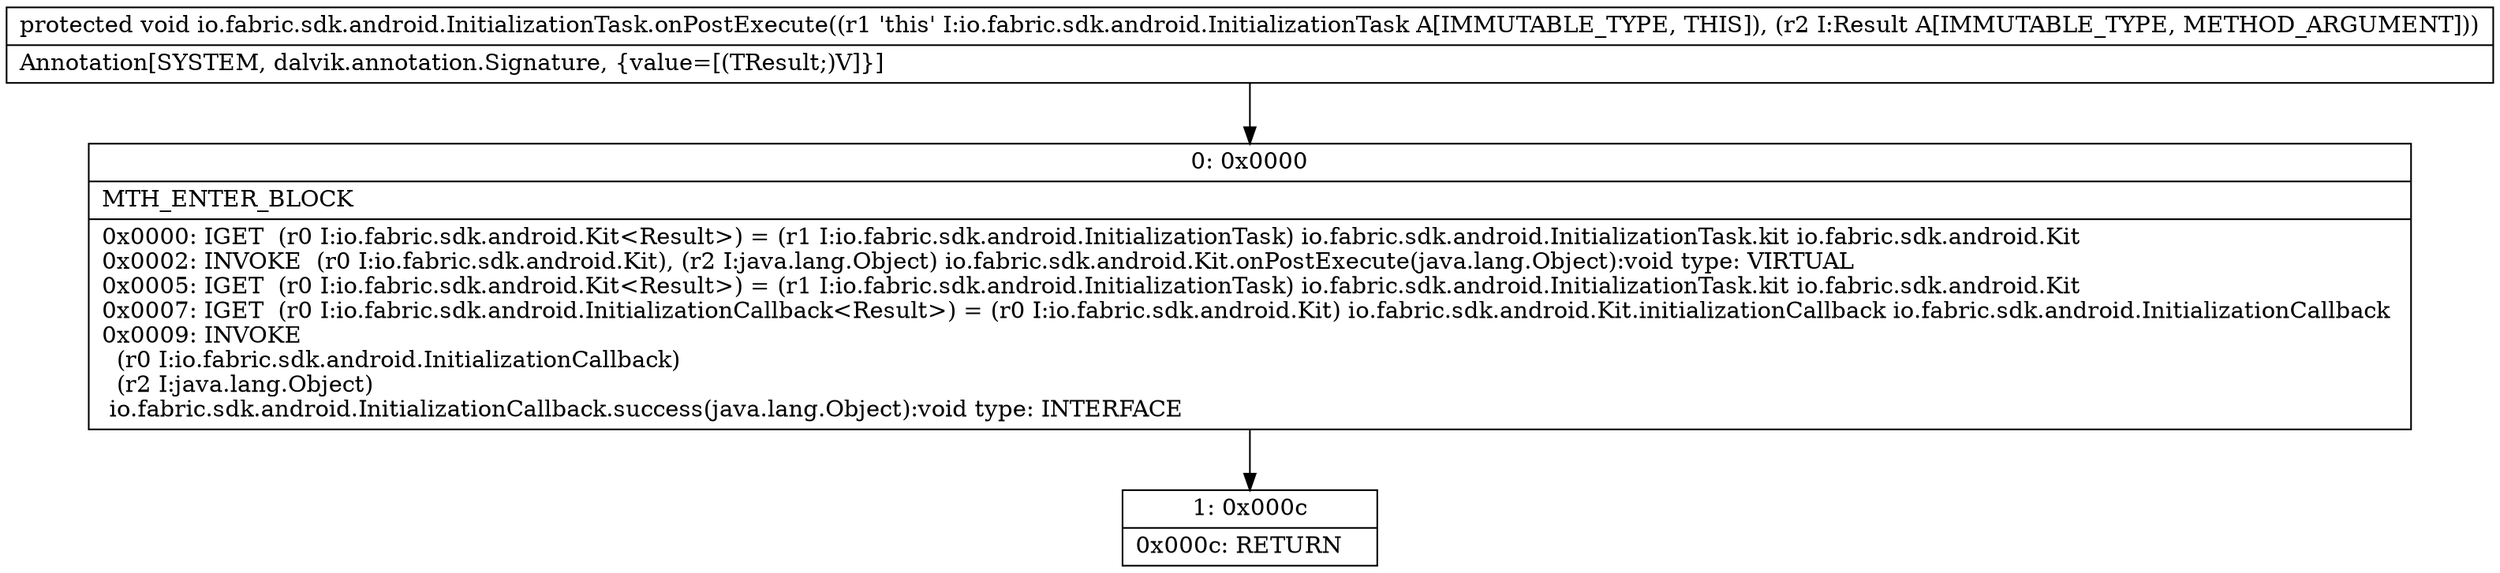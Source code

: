digraph "CFG forio.fabric.sdk.android.InitializationTask.onPostExecute(Ljava\/lang\/Object;)V" {
Node_0 [shape=record,label="{0\:\ 0x0000|MTH_ENTER_BLOCK\l|0x0000: IGET  (r0 I:io.fabric.sdk.android.Kit\<Result\>) = (r1 I:io.fabric.sdk.android.InitializationTask) io.fabric.sdk.android.InitializationTask.kit io.fabric.sdk.android.Kit \l0x0002: INVOKE  (r0 I:io.fabric.sdk.android.Kit), (r2 I:java.lang.Object) io.fabric.sdk.android.Kit.onPostExecute(java.lang.Object):void type: VIRTUAL \l0x0005: IGET  (r0 I:io.fabric.sdk.android.Kit\<Result\>) = (r1 I:io.fabric.sdk.android.InitializationTask) io.fabric.sdk.android.InitializationTask.kit io.fabric.sdk.android.Kit \l0x0007: IGET  (r0 I:io.fabric.sdk.android.InitializationCallback\<Result\>) = (r0 I:io.fabric.sdk.android.Kit) io.fabric.sdk.android.Kit.initializationCallback io.fabric.sdk.android.InitializationCallback \l0x0009: INVOKE  \l  (r0 I:io.fabric.sdk.android.InitializationCallback)\l  (r2 I:java.lang.Object)\l io.fabric.sdk.android.InitializationCallback.success(java.lang.Object):void type: INTERFACE \l}"];
Node_1 [shape=record,label="{1\:\ 0x000c|0x000c: RETURN   \l}"];
MethodNode[shape=record,label="{protected void io.fabric.sdk.android.InitializationTask.onPostExecute((r1 'this' I:io.fabric.sdk.android.InitializationTask A[IMMUTABLE_TYPE, THIS]), (r2 I:Result A[IMMUTABLE_TYPE, METHOD_ARGUMENT]))  | Annotation[SYSTEM, dalvik.annotation.Signature, \{value=[(TResult;)V]\}]\l}"];
MethodNode -> Node_0;
Node_0 -> Node_1;
}

